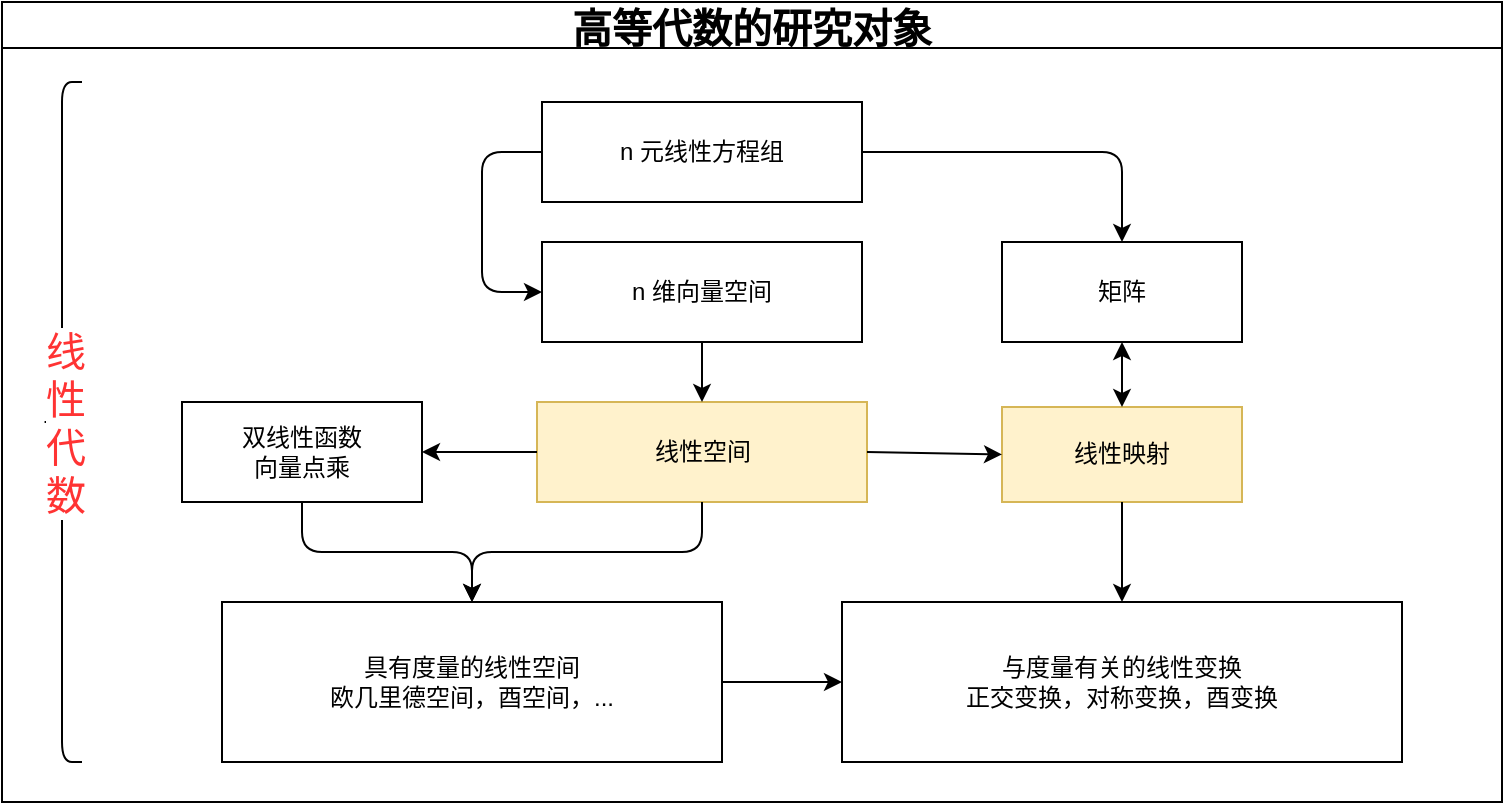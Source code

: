 <mxfile>
    <diagram id="AYFa-rB8117ba7wMYsGa" name="Page-1">
        <mxGraphModel dx="1036" dy="585" grid="1" gridSize="10" guides="1" tooltips="1" connect="1" arrows="1" fold="1" page="1" pageScale="1" pageWidth="827" pageHeight="1169" math="0" shadow="0">
            <root>
                <mxCell id="0"/>
                <mxCell id="1" parent="0"/>
                <mxCell id="33" value="高等代数的研究对象" style="swimlane;labelBackgroundColor=none;sketch=0;fontSize=20;fontColor=#000000;strokeWidth=1;gradientColor=none;" vertex="1" parent="1">
                    <mxGeometry x="20" y="30" width="750" height="400" as="geometry">
                        <mxRectangle x="20" y="30" width="210" height="30" as="alternateBounds"/>
                    </mxGeometry>
                </mxCell>
                <mxCell id="34" value="" style="group" vertex="1" connectable="0" parent="33">
                    <mxGeometry x="20" y="40" width="680" height="340" as="geometry"/>
                </mxCell>
                <mxCell id="2" value="n 元线性方程组" style="rounded=0;whiteSpace=wrap;html=1;" vertex="1" parent="34">
                    <mxGeometry x="250" y="10" width="160" height="50" as="geometry"/>
                </mxCell>
                <mxCell id="3" value="n 维向量空间" style="rounded=0;whiteSpace=wrap;html=1;" vertex="1" parent="34">
                    <mxGeometry x="250" y="80" width="160" height="50" as="geometry"/>
                </mxCell>
                <mxCell id="22" style="edgeStyle=orthogonalEdgeStyle;html=1;exitX=0;exitY=0.5;exitDx=0;exitDy=0;entryX=0;entryY=0.5;entryDx=0;entryDy=0;" edge="1" parent="34" source="2" target="3">
                    <mxGeometry relative="1" as="geometry">
                        <Array as="points">
                            <mxPoint x="220" y="35"/>
                            <mxPoint x="220" y="105"/>
                        </Array>
                    </mxGeometry>
                </mxCell>
                <mxCell id="4" value="线性空间" style="rounded=0;whiteSpace=wrap;html=1;fillColor=#fff2cc;strokeColor=#d6b656;" vertex="1" parent="34">
                    <mxGeometry x="247.5" y="160" width="165" height="50" as="geometry"/>
                </mxCell>
                <mxCell id="25" style="edgeStyle=orthogonalEdgeStyle;html=1;exitX=0.5;exitY=1;exitDx=0;exitDy=0;entryX=0.5;entryY=0;entryDx=0;entryDy=0;startArrow=none;startFill=0;" edge="1" parent="34" source="3" target="4">
                    <mxGeometry relative="1" as="geometry"/>
                </mxCell>
                <mxCell id="5" value="矩阵" style="rounded=0;whiteSpace=wrap;html=1;" vertex="1" parent="34">
                    <mxGeometry x="480" y="80" width="120" height="50" as="geometry"/>
                </mxCell>
                <mxCell id="23" style="edgeStyle=orthogonalEdgeStyle;html=1;exitX=1;exitY=0.5;exitDx=0;exitDy=0;entryX=0.5;entryY=0;entryDx=0;entryDy=0;" edge="1" parent="34" source="2" target="5">
                    <mxGeometry relative="1" as="geometry"/>
                </mxCell>
                <mxCell id="6" value="线性映射" style="whiteSpace=wrap;html=1;rounded=0;fillColor=#fff2cc;strokeColor=#d6b656;" vertex="1" parent="34">
                    <mxGeometry x="480" y="162.5" width="120" height="47.5" as="geometry"/>
                </mxCell>
                <mxCell id="12" style="edgeStyle=none;html=1;exitX=1;exitY=0.5;exitDx=0;exitDy=0;entryX=0;entryY=0.5;entryDx=0;entryDy=0;" edge="1" parent="34" source="4" target="6">
                    <mxGeometry relative="1" as="geometry"/>
                </mxCell>
                <mxCell id="7" value="" style="edgeStyle=none;html=1;startArrow=classic;startFill=1;" edge="1" parent="34" source="5" target="6">
                    <mxGeometry relative="1" as="geometry"/>
                </mxCell>
                <mxCell id="8" value="双线性函数&lt;br&gt;向量点乘" style="whiteSpace=wrap;html=1;rounded=0;" vertex="1" parent="34">
                    <mxGeometry x="70" y="160" width="120" height="50" as="geometry"/>
                </mxCell>
                <mxCell id="9" value="" style="edgeStyle=none;html=1;" edge="1" parent="34" source="4" target="8">
                    <mxGeometry relative="1" as="geometry"/>
                </mxCell>
                <mxCell id="10" value="具有度量的线性空间&lt;br&gt;欧几里德空间，酉空间，..." style="whiteSpace=wrap;html=1;rounded=0;" vertex="1" parent="34">
                    <mxGeometry x="90" y="260" width="250" height="80" as="geometry"/>
                </mxCell>
                <mxCell id="21" style="edgeStyle=orthogonalEdgeStyle;html=1;exitX=0.5;exitY=1;exitDx=0;exitDy=0;entryX=0.5;entryY=0;entryDx=0;entryDy=0;" edge="1" parent="34" source="4" target="10">
                    <mxGeometry relative="1" as="geometry">
                        <mxPoint x="200" y="270" as="targetPoint"/>
                    </mxGeometry>
                </mxCell>
                <mxCell id="20" style="edgeStyle=orthogonalEdgeStyle;html=1;exitX=0.5;exitY=1;exitDx=0;exitDy=0;" edge="1" parent="34" source="8" target="10">
                    <mxGeometry relative="1" as="geometry"/>
                </mxCell>
                <mxCell id="26" value="与度量有关的线性变换&lt;br&gt;正交变换，对称变换，酉变换" style="whiteSpace=wrap;html=1;rounded=0;" vertex="1" parent="34">
                    <mxGeometry x="400" y="260" width="280" height="80" as="geometry"/>
                </mxCell>
                <mxCell id="28" style="edgeStyle=orthogonalEdgeStyle;html=1;exitX=0.5;exitY=1;exitDx=0;exitDy=0;startArrow=none;startFill=0;" edge="1" parent="34" source="6" target="26">
                    <mxGeometry relative="1" as="geometry"/>
                </mxCell>
                <mxCell id="27" value="" style="edgeStyle=orthogonalEdgeStyle;html=1;startArrow=none;startFill=0;" edge="1" parent="34" source="10" target="26">
                    <mxGeometry relative="1" as="geometry"/>
                </mxCell>
                <mxCell id="30" value="线性代数" style="shape=curlyBracket;whiteSpace=wrap;html=1;rounded=1;fontSize=20;strokeWidth=1;fontColor=#FF3333;labelBackgroundColor=default;gradientColor=none;sketch=0;align=left;horizontal=1;" vertex="1" parent="34">
                    <mxGeometry width="20" height="340" as="geometry"/>
                </mxCell>
            </root>
        </mxGraphModel>
    </diagram>
</mxfile>
